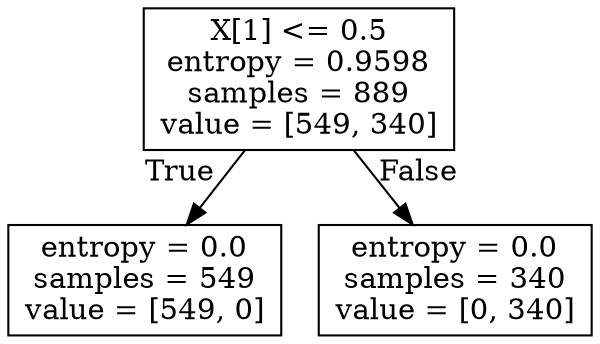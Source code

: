 digraph Tree {
node [shape=box] ;
0 [label="X[1] <= 0.5\nentropy = 0.9598\nsamples = 889\nvalue = [549, 340]"] ;
1 [label="entropy = 0.0\nsamples = 549\nvalue = [549, 0]"] ;
0 -> 1 [labeldistance=2.5, labelangle=45, headlabel="True"] ;
2 [label="entropy = 0.0\nsamples = 340\nvalue = [0, 340]"] ;
0 -> 2 [labeldistance=2.5, labelangle=-45, headlabel="False"] ;
}